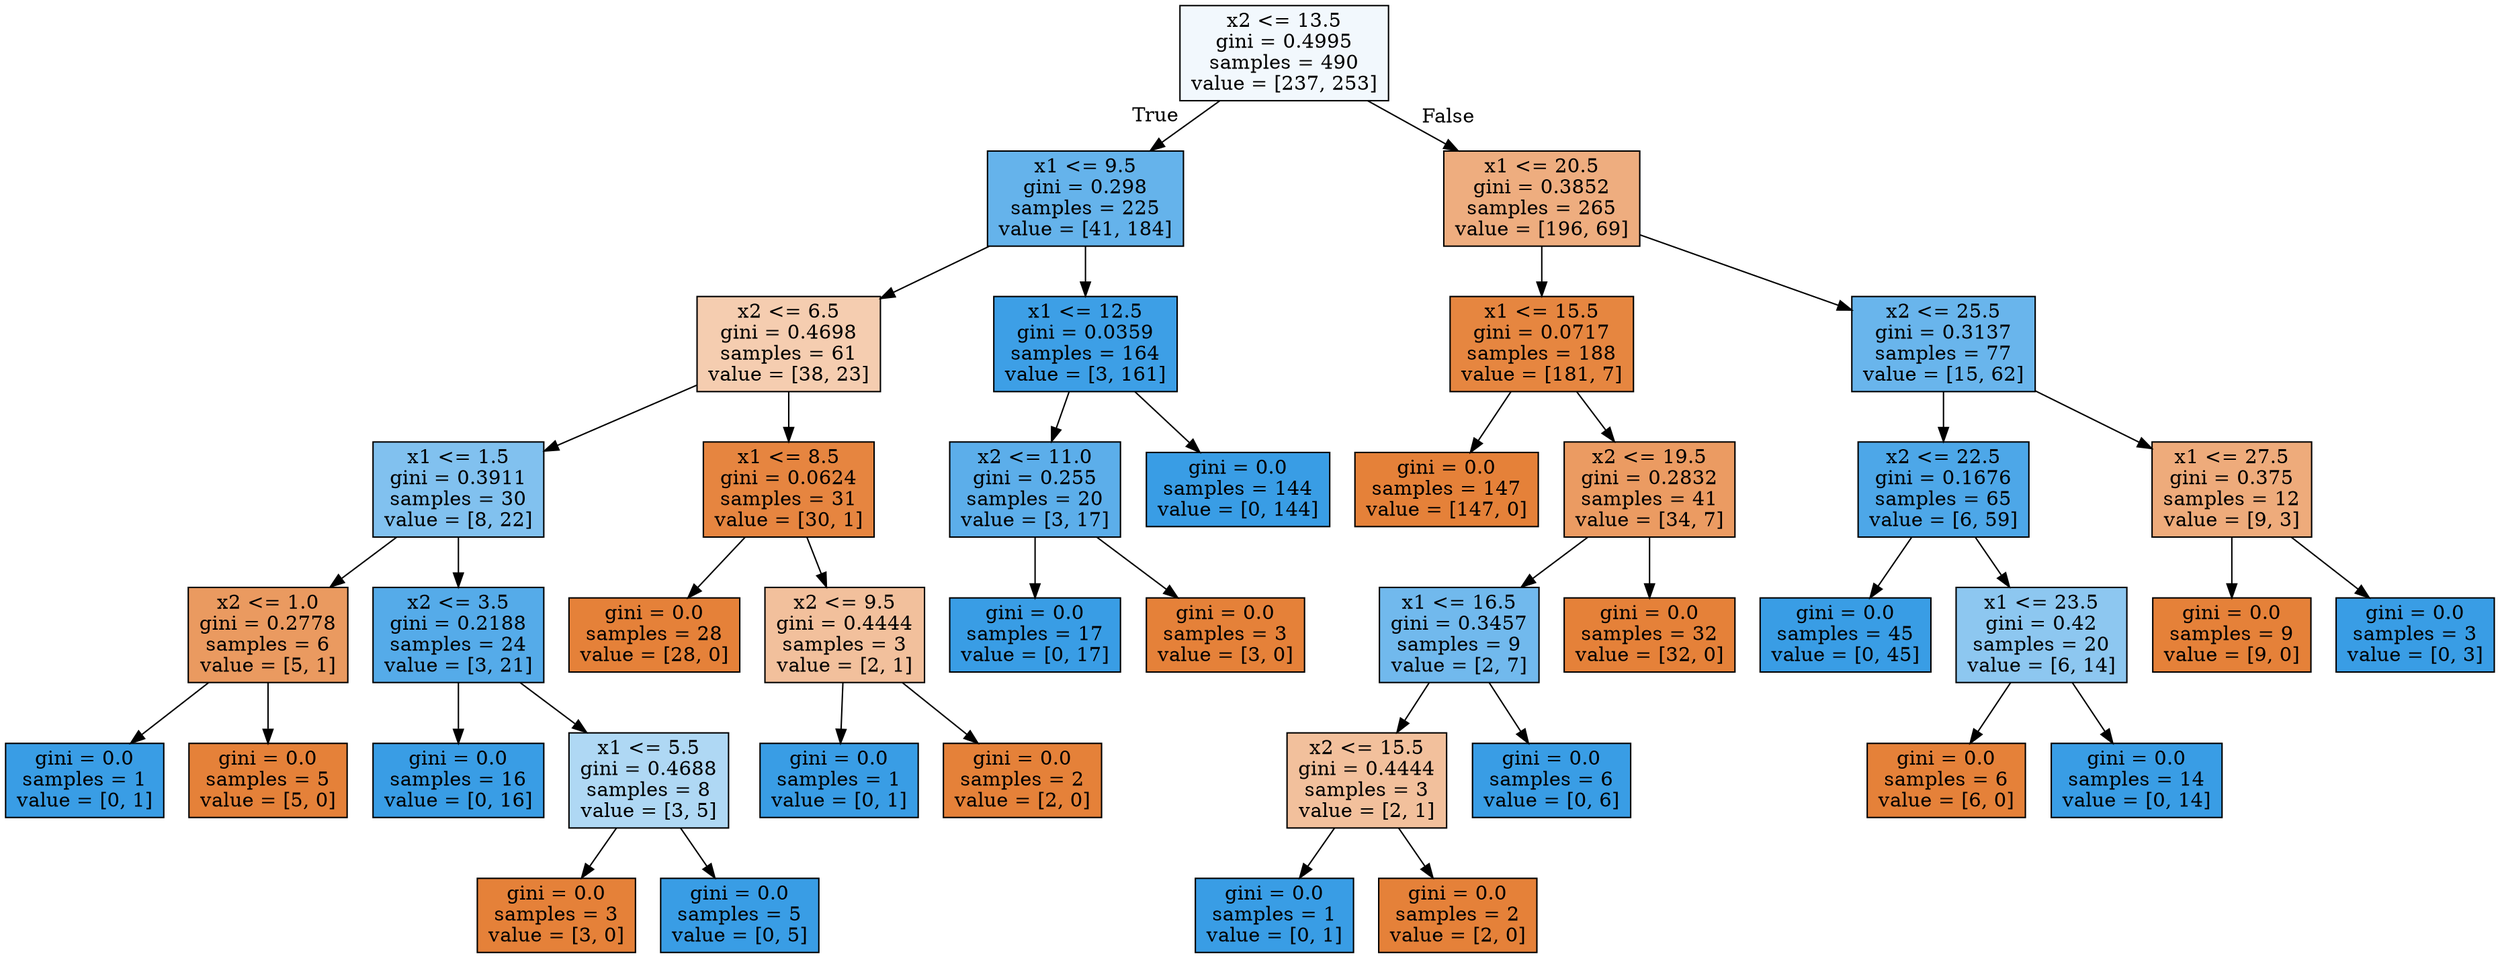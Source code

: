 digraph Tree {
node [shape=box, style="filled", color="black"] ;
0 [label="x2 <= 13.5\ngini = 0.4995\nsamples = 490\nvalue = [237, 253]", fillcolor="#399de510"] ;
1 [label="x1 <= 9.5\ngini = 0.298\nsamples = 225\nvalue = [41, 184]", fillcolor="#399de5c6"] ;
0 -> 1 [labeldistance=2.5, labelangle=45, headlabel="True"] ;
2 [label="x2 <= 6.5\ngini = 0.4698\nsamples = 61\nvalue = [38, 23]", fillcolor="#e5813965"] ;
1 -> 2 ;
3 [label="x1 <= 1.5\ngini = 0.3911\nsamples = 30\nvalue = [8, 22]", fillcolor="#399de5a2"] ;
2 -> 3 ;
4 [label="x2 <= 1.0\ngini = 0.2778\nsamples = 6\nvalue = [5, 1]", fillcolor="#e58139cc"] ;
3 -> 4 ;
5 [label="gini = 0.0\nsamples = 1\nvalue = [0, 1]", fillcolor="#399de5ff"] ;
4 -> 5 ;
6 [label="gini = 0.0\nsamples = 5\nvalue = [5, 0]", fillcolor="#e58139ff"] ;
4 -> 6 ;
7 [label="x2 <= 3.5\ngini = 0.2188\nsamples = 24\nvalue = [3, 21]", fillcolor="#399de5db"] ;
3 -> 7 ;
8 [label="gini = 0.0\nsamples = 16\nvalue = [0, 16]", fillcolor="#399de5ff"] ;
7 -> 8 ;
9 [label="x1 <= 5.5\ngini = 0.4688\nsamples = 8\nvalue = [3, 5]", fillcolor="#399de566"] ;
7 -> 9 ;
10 [label="gini = 0.0\nsamples = 3\nvalue = [3, 0]", fillcolor="#e58139ff"] ;
9 -> 10 ;
11 [label="gini = 0.0\nsamples = 5\nvalue = [0, 5]", fillcolor="#399de5ff"] ;
9 -> 11 ;
12 [label="x1 <= 8.5\ngini = 0.0624\nsamples = 31\nvalue = [30, 1]", fillcolor="#e58139f6"] ;
2 -> 12 ;
13 [label="gini = 0.0\nsamples = 28\nvalue = [28, 0]", fillcolor="#e58139ff"] ;
12 -> 13 ;
14 [label="x2 <= 9.5\ngini = 0.4444\nsamples = 3\nvalue = [2, 1]", fillcolor="#e581397f"] ;
12 -> 14 ;
15 [label="gini = 0.0\nsamples = 1\nvalue = [0, 1]", fillcolor="#399de5ff"] ;
14 -> 15 ;
16 [label="gini = 0.0\nsamples = 2\nvalue = [2, 0]", fillcolor="#e58139ff"] ;
14 -> 16 ;
17 [label="x1 <= 12.5\ngini = 0.0359\nsamples = 164\nvalue = [3, 161]", fillcolor="#399de5fa"] ;
1 -> 17 ;
18 [label="x2 <= 11.0\ngini = 0.255\nsamples = 20\nvalue = [3, 17]", fillcolor="#399de5d2"] ;
17 -> 18 ;
19 [label="gini = 0.0\nsamples = 17\nvalue = [0, 17]", fillcolor="#399de5ff"] ;
18 -> 19 ;
20 [label="gini = 0.0\nsamples = 3\nvalue = [3, 0]", fillcolor="#e58139ff"] ;
18 -> 20 ;
21 [label="gini = 0.0\nsamples = 144\nvalue = [0, 144]", fillcolor="#399de5ff"] ;
17 -> 21 ;
22 [label="x1 <= 20.5\ngini = 0.3852\nsamples = 265\nvalue = [196, 69]", fillcolor="#e58139a5"] ;
0 -> 22 [labeldistance=2.5, labelangle=-45, headlabel="False"] ;
23 [label="x1 <= 15.5\ngini = 0.0717\nsamples = 188\nvalue = [181, 7]", fillcolor="#e58139f5"] ;
22 -> 23 ;
24 [label="gini = 0.0\nsamples = 147\nvalue = [147, 0]", fillcolor="#e58139ff"] ;
23 -> 24 ;
25 [label="x2 <= 19.5\ngini = 0.2832\nsamples = 41\nvalue = [34, 7]", fillcolor="#e58139ca"] ;
23 -> 25 ;
26 [label="x1 <= 16.5\ngini = 0.3457\nsamples = 9\nvalue = [2, 7]", fillcolor="#399de5b6"] ;
25 -> 26 ;
27 [label="x2 <= 15.5\ngini = 0.4444\nsamples = 3\nvalue = [2, 1]", fillcolor="#e581397f"] ;
26 -> 27 ;
28 [label="gini = 0.0\nsamples = 1\nvalue = [0, 1]", fillcolor="#399de5ff"] ;
27 -> 28 ;
29 [label="gini = 0.0\nsamples = 2\nvalue = [2, 0]", fillcolor="#e58139ff"] ;
27 -> 29 ;
30 [label="gini = 0.0\nsamples = 6\nvalue = [0, 6]", fillcolor="#399de5ff"] ;
26 -> 30 ;
31 [label="gini = 0.0\nsamples = 32\nvalue = [32, 0]", fillcolor="#e58139ff"] ;
25 -> 31 ;
32 [label="x2 <= 25.5\ngini = 0.3137\nsamples = 77\nvalue = [15, 62]", fillcolor="#399de5c1"] ;
22 -> 32 ;
33 [label="x2 <= 22.5\ngini = 0.1676\nsamples = 65\nvalue = [6, 59]", fillcolor="#399de5e5"] ;
32 -> 33 ;
34 [label="gini = 0.0\nsamples = 45\nvalue = [0, 45]", fillcolor="#399de5ff"] ;
33 -> 34 ;
35 [label="x1 <= 23.5\ngini = 0.42\nsamples = 20\nvalue = [6, 14]", fillcolor="#399de592"] ;
33 -> 35 ;
36 [label="gini = 0.0\nsamples = 6\nvalue = [6, 0]", fillcolor="#e58139ff"] ;
35 -> 36 ;
37 [label="gini = 0.0\nsamples = 14\nvalue = [0, 14]", fillcolor="#399de5ff"] ;
35 -> 37 ;
38 [label="x1 <= 27.5\ngini = 0.375\nsamples = 12\nvalue = [9, 3]", fillcolor="#e58139aa"] ;
32 -> 38 ;
39 [label="gini = 0.0\nsamples = 9\nvalue = [9, 0]", fillcolor="#e58139ff"] ;
38 -> 39 ;
40 [label="gini = 0.0\nsamples = 3\nvalue = [0, 3]", fillcolor="#399de5ff"] ;
38 -> 40 ;
}